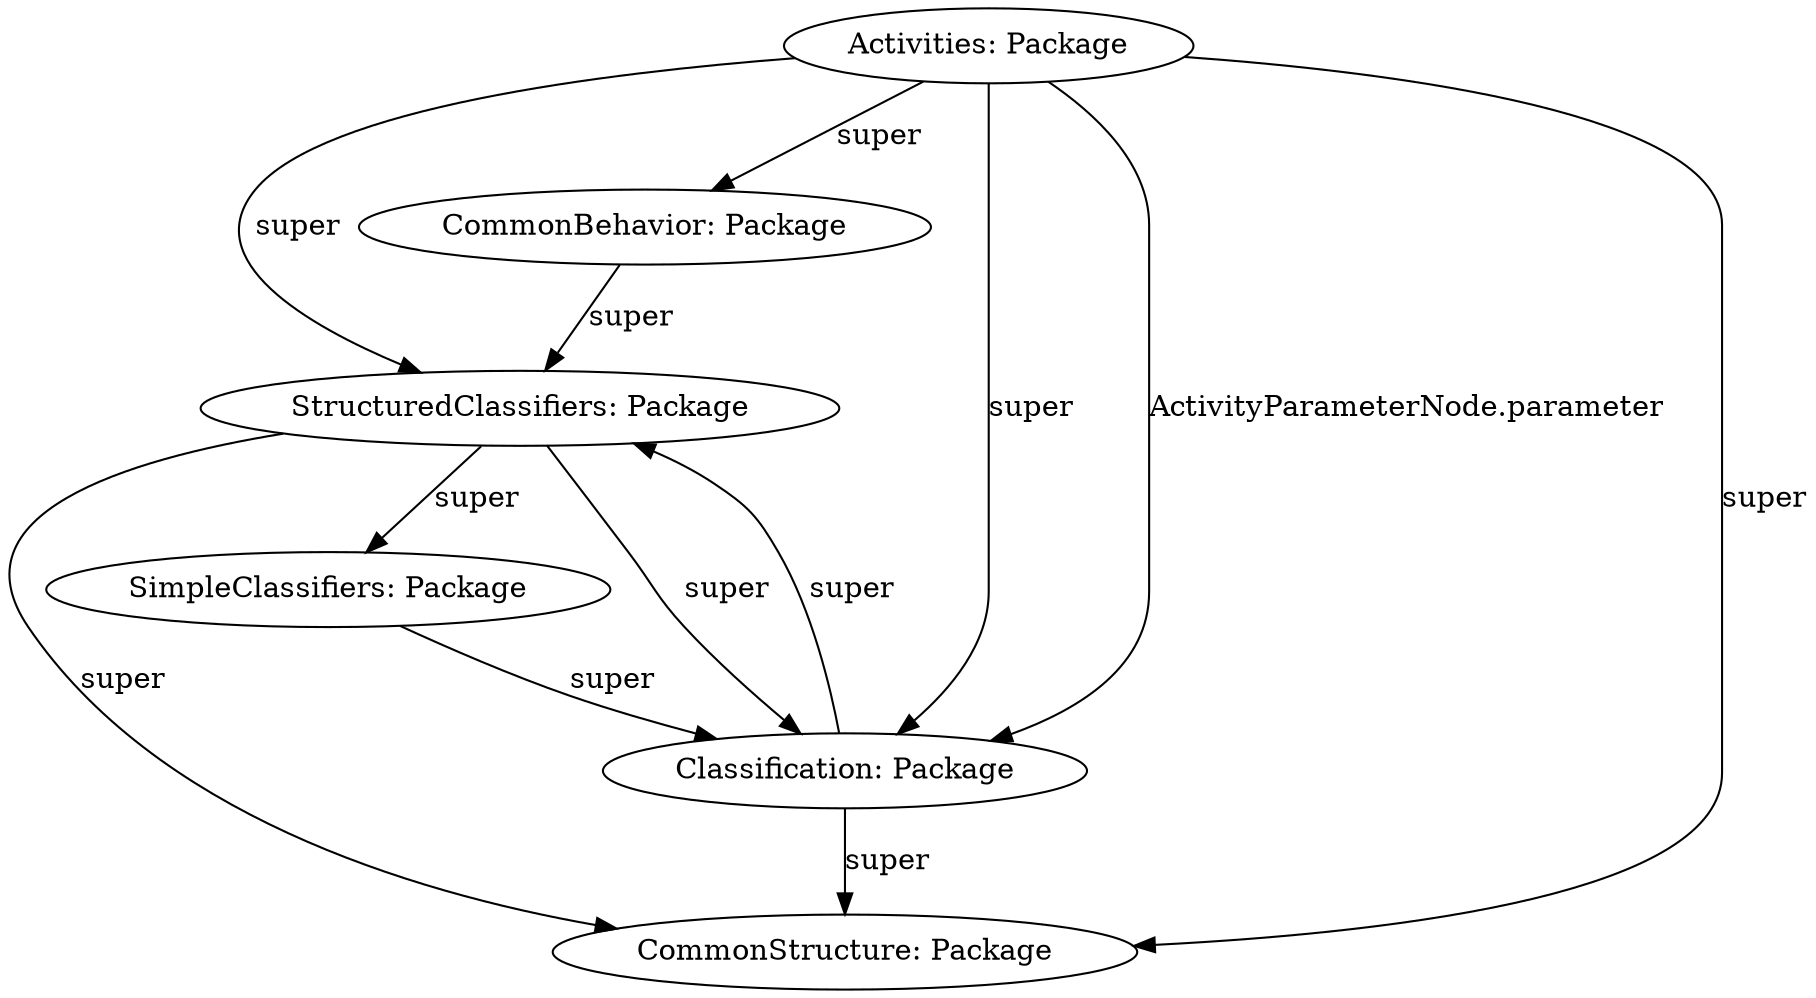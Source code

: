 digraph{
{style = filled
shape = box
}
"ID79aa675b" [label= "StructuredClassifiers: Package" style=solid fillcolor = white]
"ID4708acc6" [label= "CommonBehavior: Package" style=solid fillcolor = white]
"ID2821da0a" [label= "Activities: Package" style=solid fillcolor = white]
"ID46e32574" [label= "Classification: Package" style=solid fillcolor = white]
"ID308d8de8" [label= "SimpleClassifiers: Package" style=solid fillcolor = white]
"ID1a345c6c" [label= "CommonStructure: Package" style=solid fillcolor = white]
ID79aa675b -> ID1a345c6c [label = "super" style = solid color = black ]
ID79aa675b -> ID308d8de8 [label = "super" style = solid color = black ]
ID2821da0a -> ID79aa675b [label = "super" style = solid color = black ]
ID46e32574 -> ID79aa675b [label = "super" style = solid color = black ]
ID2821da0a -> ID46e32574 [label = "super" style = solid color = black ]
ID308d8de8 -> ID46e32574 [label = "super" style = solid color = black ]
ID79aa675b -> ID46e32574 [label = "super" style = solid color = black ]
ID46e32574 -> ID1a345c6c [label = "super" style = solid color = black ]
ID4708acc6 -> ID79aa675b [label = "super" style = solid color = black ]
ID2821da0a -> ID4708acc6 [label = "super" style = solid color = black ]
ID2821da0a -> ID1a345c6c [label = "super" style = solid color = black ]
ID2821da0a -> ID46e32574 [label = "ActivityParameterNode.parameter" style = solid color = black ]
}